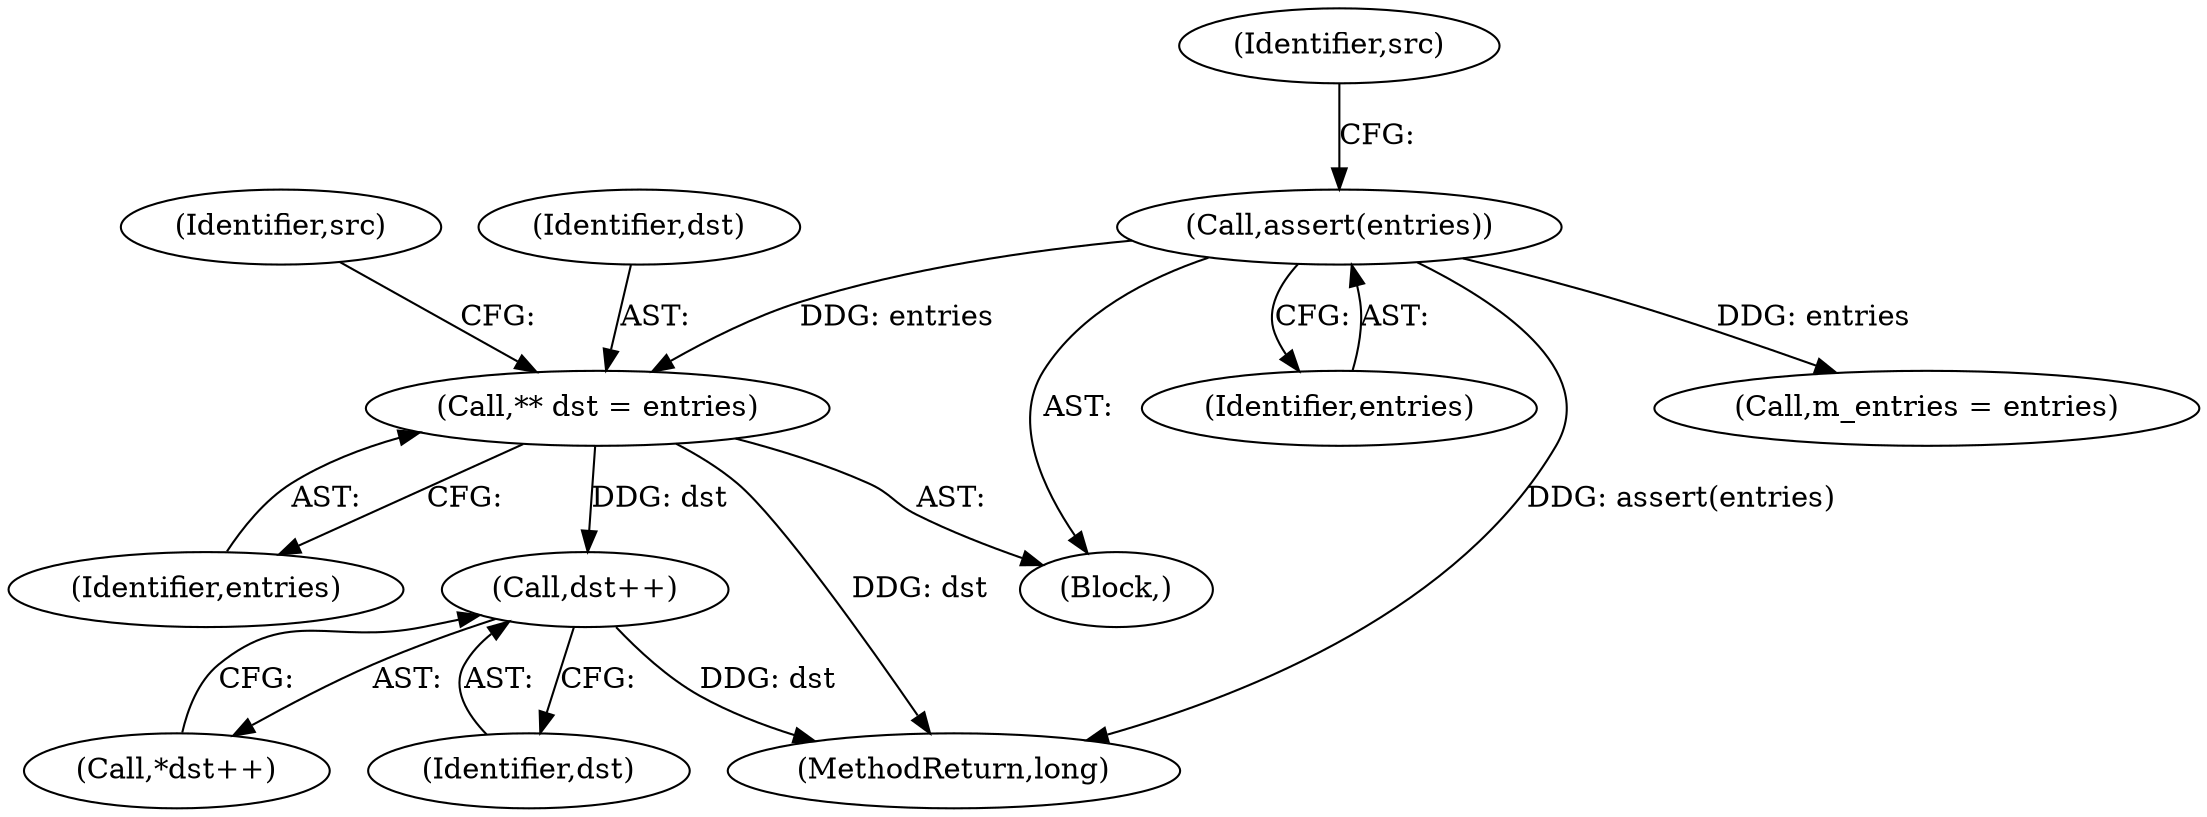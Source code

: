 digraph "1_Android_04839626ed859623901ebd3a5fd483982186b59d_19@pointer" {
"1000173" [label="(Call,** dst = entries)"];
"1000161" [label="(Call,assert(entries))"];
"1000182" [label="(Call,dst++)"];
"1000161" [label="(Call,assert(entries))"];
"1000165" [label="(Identifier,src)"];
"1000189" [label="(Call,m_entries = entries)"];
"1000209" [label="(MethodReturn,long)"];
"1000175" [label="(Identifier,entries)"];
"1000178" [label="(Identifier,src)"];
"1000154" [label="(Block,)"];
"1000162" [label="(Identifier,entries)"];
"1000182" [label="(Call,dst++)"];
"1000173" [label="(Call,** dst = entries)"];
"1000183" [label="(Identifier,dst)"];
"1000181" [label="(Call,*dst++)"];
"1000174" [label="(Identifier,dst)"];
"1000173" -> "1000154"  [label="AST: "];
"1000173" -> "1000175"  [label="CFG: "];
"1000174" -> "1000173"  [label="AST: "];
"1000175" -> "1000173"  [label="AST: "];
"1000178" -> "1000173"  [label="CFG: "];
"1000173" -> "1000209"  [label="DDG: dst"];
"1000161" -> "1000173"  [label="DDG: entries"];
"1000173" -> "1000182"  [label="DDG: dst"];
"1000161" -> "1000154"  [label="AST: "];
"1000161" -> "1000162"  [label="CFG: "];
"1000162" -> "1000161"  [label="AST: "];
"1000165" -> "1000161"  [label="CFG: "];
"1000161" -> "1000209"  [label="DDG: assert(entries)"];
"1000161" -> "1000189"  [label="DDG: entries"];
"1000182" -> "1000181"  [label="AST: "];
"1000182" -> "1000183"  [label="CFG: "];
"1000183" -> "1000182"  [label="AST: "];
"1000181" -> "1000182"  [label="CFG: "];
"1000182" -> "1000209"  [label="DDG: dst"];
}

